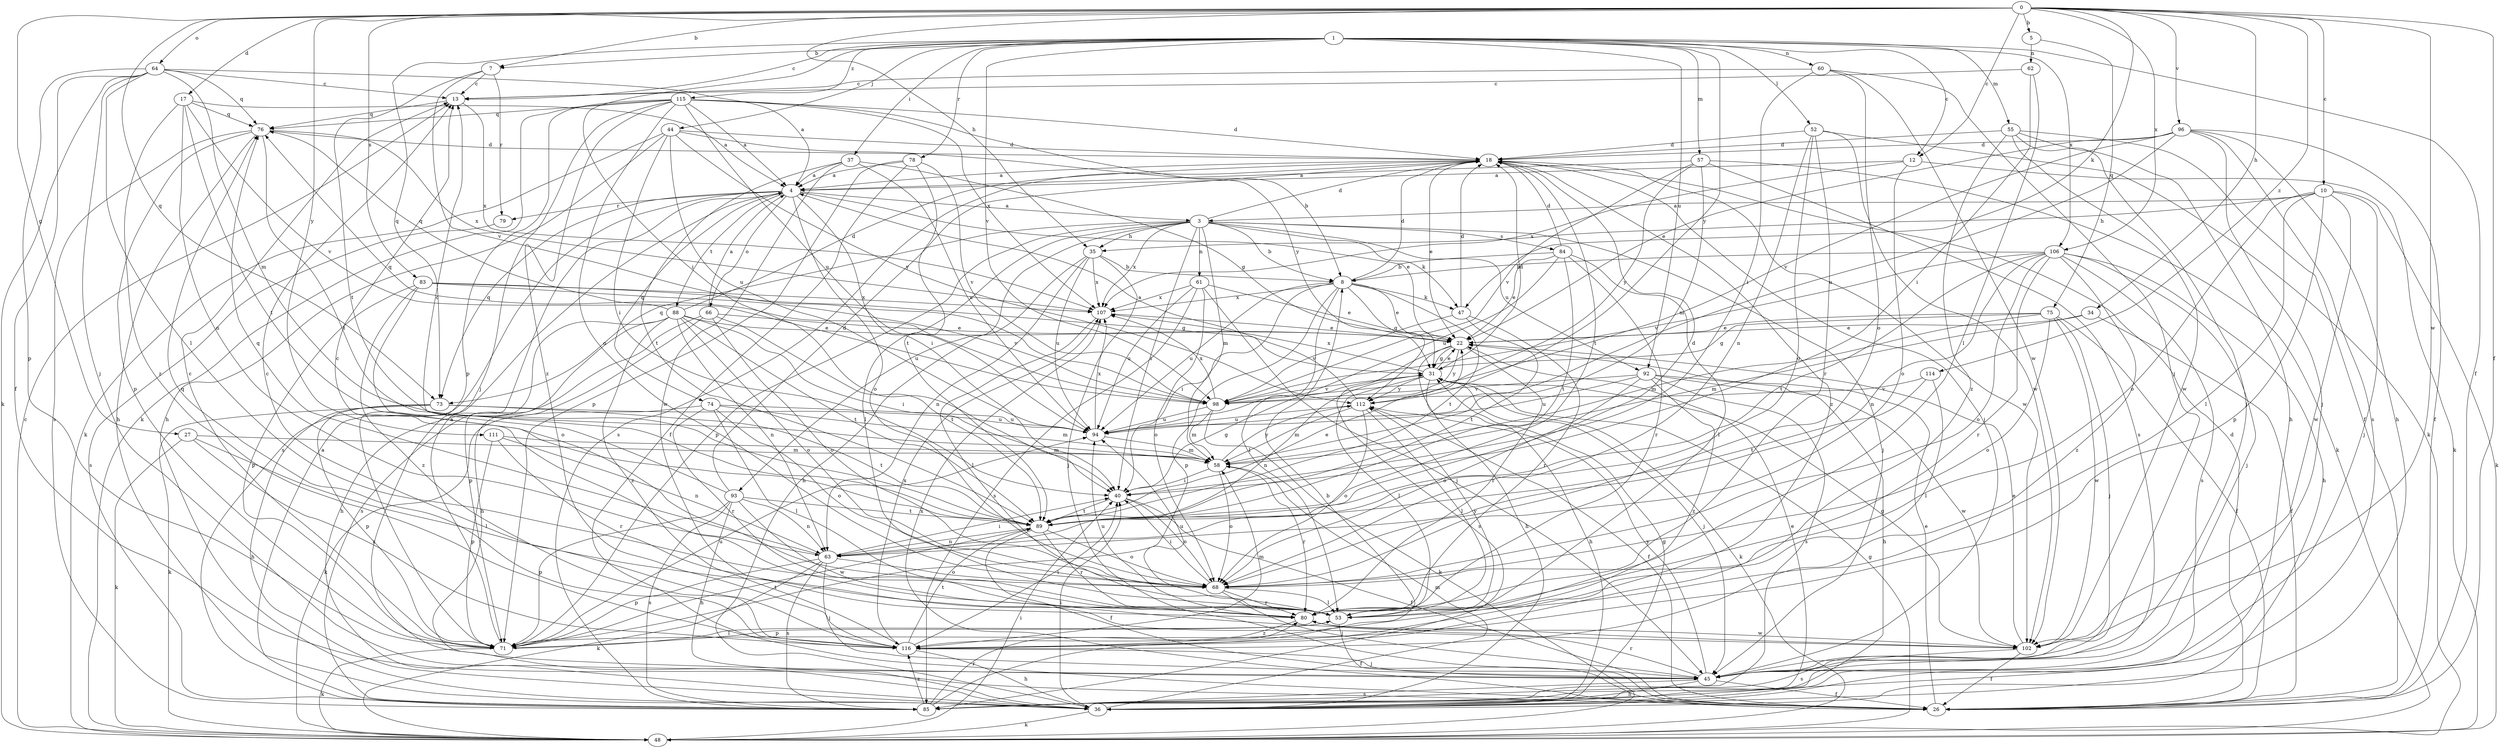 strict digraph  {
0;
1;
3;
4;
5;
7;
8;
10;
12;
13;
17;
18;
22;
26;
27;
31;
34;
35;
36;
37;
40;
44;
45;
47;
48;
52;
53;
55;
57;
58;
60;
61;
62;
63;
64;
66;
68;
71;
73;
74;
75;
76;
78;
79;
80;
83;
84;
85;
88;
89;
92;
93;
94;
96;
98;
102;
106;
107;
111;
112;
114;
115;
116;
0 -> 5  [label=b];
0 -> 7  [label=b];
0 -> 10  [label=c];
0 -> 12  [label=c];
0 -> 17  [label=d];
0 -> 26  [label=f];
0 -> 27  [label=g];
0 -> 34  [label=h];
0 -> 35  [label=h];
0 -> 47  [label=k];
0 -> 64  [label=o];
0 -> 73  [label=q];
0 -> 83  [label=s];
0 -> 96  [label=v];
0 -> 102  [label=w];
0 -> 106  [label=x];
0 -> 111  [label=y];
0 -> 114  [label=z];
1 -> 7  [label=b];
1 -> 12  [label=c];
1 -> 13  [label=c];
1 -> 26  [label=f];
1 -> 37  [label=i];
1 -> 40  [label=i];
1 -> 44  [label=j];
1 -> 52  [label=l];
1 -> 55  [label=m];
1 -> 57  [label=m];
1 -> 60  [label=n];
1 -> 73  [label=q];
1 -> 78  [label=r];
1 -> 92  [label=u];
1 -> 98  [label=v];
1 -> 106  [label=x];
1 -> 112  [label=y];
1 -> 115  [label=z];
3 -> 8  [label=b];
3 -> 18  [label=d];
3 -> 35  [label=h];
3 -> 40  [label=i];
3 -> 45  [label=j];
3 -> 47  [label=k];
3 -> 53  [label=l];
3 -> 58  [label=m];
3 -> 61  [label=n];
3 -> 71  [label=p];
3 -> 73  [label=q];
3 -> 84  [label=s];
3 -> 92  [label=u];
3 -> 93  [label=u];
3 -> 107  [label=x];
4 -> 3  [label=a];
4 -> 22  [label=e];
4 -> 40  [label=i];
4 -> 66  [label=o];
4 -> 68  [label=o];
4 -> 73  [label=q];
4 -> 74  [label=q];
4 -> 79  [label=r];
4 -> 85  [label=s];
4 -> 88  [label=t];
5 -> 62  [label=n];
5 -> 75  [label=q];
7 -> 13  [label=c];
7 -> 79  [label=r];
7 -> 89  [label=t];
7 -> 98  [label=v];
8 -> 18  [label=d];
8 -> 22  [label=e];
8 -> 31  [label=g];
8 -> 40  [label=i];
8 -> 47  [label=k];
8 -> 53  [label=l];
8 -> 71  [label=p];
8 -> 89  [label=t];
8 -> 94  [label=u];
8 -> 107  [label=x];
10 -> 3  [label=a];
10 -> 35  [label=h];
10 -> 45  [label=j];
10 -> 48  [label=k];
10 -> 53  [label=l];
10 -> 68  [label=o];
10 -> 71  [label=p];
10 -> 102  [label=w];
12 -> 4  [label=a];
12 -> 48  [label=k];
12 -> 68  [label=o];
12 -> 107  [label=x];
13 -> 76  [label=q];
13 -> 107  [label=x];
17 -> 4  [label=a];
17 -> 63  [label=n];
17 -> 76  [label=q];
17 -> 89  [label=t];
17 -> 98  [label=v];
17 -> 116  [label=z];
18 -> 4  [label=a];
18 -> 22  [label=e];
18 -> 45  [label=j];
18 -> 85  [label=s];
18 -> 89  [label=t];
18 -> 102  [label=w];
18 -> 116  [label=z];
22 -> 31  [label=g];
22 -> 36  [label=h];
22 -> 80  [label=r];
22 -> 85  [label=s];
22 -> 112  [label=y];
26 -> 18  [label=d];
26 -> 22  [label=e];
26 -> 107  [label=x];
27 -> 48  [label=k];
27 -> 53  [label=l];
27 -> 58  [label=m];
27 -> 116  [label=z];
31 -> 18  [label=d];
31 -> 22  [label=e];
31 -> 36  [label=h];
31 -> 45  [label=j];
31 -> 48  [label=k];
31 -> 53  [label=l];
31 -> 63  [label=n];
31 -> 98  [label=v];
31 -> 107  [label=x];
31 -> 112  [label=y];
34 -> 22  [label=e];
34 -> 26  [label=f];
34 -> 58  [label=m];
35 -> 8  [label=b];
35 -> 36  [label=h];
35 -> 45  [label=j];
35 -> 63  [label=n];
35 -> 94  [label=u];
35 -> 107  [label=x];
36 -> 22  [label=e];
36 -> 31  [label=g];
36 -> 40  [label=i];
36 -> 48  [label=k];
36 -> 58  [label=m];
37 -> 4  [label=a];
37 -> 31  [label=g];
37 -> 89  [label=t];
37 -> 94  [label=u];
37 -> 102  [label=w];
40 -> 26  [label=f];
40 -> 31  [label=g];
40 -> 68  [label=o];
40 -> 89  [label=t];
44 -> 8  [label=b];
44 -> 18  [label=d];
44 -> 36  [label=h];
44 -> 40  [label=i];
44 -> 48  [label=k];
44 -> 94  [label=u];
44 -> 112  [label=y];
45 -> 26  [label=f];
45 -> 36  [label=h];
45 -> 80  [label=r];
45 -> 85  [label=s];
45 -> 112  [label=y];
47 -> 18  [label=d];
47 -> 80  [label=r];
47 -> 89  [label=t];
47 -> 98  [label=v];
48 -> 13  [label=c];
48 -> 31  [label=g];
48 -> 40  [label=i];
52 -> 18  [label=d];
52 -> 48  [label=k];
52 -> 63  [label=n];
52 -> 68  [label=o];
52 -> 80  [label=r];
52 -> 102  [label=w];
53 -> 26  [label=f];
53 -> 71  [label=p];
53 -> 94  [label=u];
53 -> 112  [label=y];
55 -> 18  [label=d];
55 -> 26  [label=f];
55 -> 36  [label=h];
55 -> 45  [label=j];
55 -> 102  [label=w];
55 -> 116  [label=z];
57 -> 4  [label=a];
57 -> 48  [label=k];
57 -> 58  [label=m];
57 -> 85  [label=s];
57 -> 98  [label=v];
57 -> 112  [label=y];
58 -> 40  [label=i];
58 -> 68  [label=o];
58 -> 80  [label=r];
58 -> 112  [label=y];
60 -> 13  [label=c];
60 -> 40  [label=i];
60 -> 45  [label=j];
60 -> 68  [label=o];
60 -> 102  [label=w];
61 -> 22  [label=e];
61 -> 45  [label=j];
61 -> 68  [label=o];
61 -> 85  [label=s];
61 -> 94  [label=u];
61 -> 107  [label=x];
62 -> 13  [label=c];
62 -> 40  [label=i];
62 -> 53  [label=l];
63 -> 40  [label=i];
63 -> 45  [label=j];
63 -> 48  [label=k];
63 -> 68  [label=o];
63 -> 71  [label=p];
63 -> 76  [label=q];
63 -> 85  [label=s];
64 -> 4  [label=a];
64 -> 13  [label=c];
64 -> 26  [label=f];
64 -> 45  [label=j];
64 -> 48  [label=k];
64 -> 53  [label=l];
64 -> 58  [label=m];
64 -> 71  [label=p];
64 -> 76  [label=q];
66 -> 4  [label=a];
66 -> 22  [label=e];
66 -> 36  [label=h];
66 -> 68  [label=o];
66 -> 85  [label=s];
66 -> 89  [label=t];
68 -> 40  [label=i];
68 -> 45  [label=j];
68 -> 53  [label=l];
68 -> 80  [label=r];
71 -> 4  [label=a];
71 -> 13  [label=c];
71 -> 48  [label=k];
71 -> 53  [label=l];
71 -> 89  [label=t];
71 -> 94  [label=u];
73 -> 36  [label=h];
73 -> 48  [label=k];
73 -> 71  [label=p];
73 -> 89  [label=t];
73 -> 94  [label=u];
74 -> 48  [label=k];
74 -> 53  [label=l];
74 -> 58  [label=m];
74 -> 68  [label=o];
74 -> 80  [label=r];
74 -> 94  [label=u];
75 -> 22  [label=e];
75 -> 26  [label=f];
75 -> 31  [label=g];
75 -> 45  [label=j];
75 -> 58  [label=m];
75 -> 68  [label=o];
75 -> 102  [label=w];
76 -> 18  [label=d];
76 -> 36  [label=h];
76 -> 71  [label=p];
76 -> 85  [label=s];
76 -> 89  [label=t];
76 -> 107  [label=x];
78 -> 4  [label=a];
78 -> 26  [label=f];
78 -> 71  [label=p];
78 -> 89  [label=t];
78 -> 98  [label=v];
79 -> 85  [label=s];
80 -> 13  [label=c];
80 -> 94  [label=u];
80 -> 102  [label=w];
80 -> 116  [label=z];
83 -> 31  [label=g];
83 -> 68  [label=o];
83 -> 71  [label=p];
83 -> 98  [label=v];
83 -> 107  [label=x];
83 -> 116  [label=z];
84 -> 8  [label=b];
84 -> 18  [label=d];
84 -> 22  [label=e];
84 -> 53  [label=l];
84 -> 80  [label=r];
84 -> 89  [label=t];
84 -> 94  [label=u];
85 -> 4  [label=a];
85 -> 8  [label=b];
85 -> 80  [label=r];
85 -> 116  [label=z];
88 -> 18  [label=d];
88 -> 22  [label=e];
88 -> 36  [label=h];
88 -> 40  [label=i];
88 -> 63  [label=n];
88 -> 68  [label=o];
88 -> 71  [label=p];
88 -> 76  [label=q];
88 -> 89  [label=t];
88 -> 116  [label=z];
89 -> 18  [label=d];
89 -> 22  [label=e];
89 -> 26  [label=f];
89 -> 63  [label=n];
89 -> 68  [label=o];
89 -> 80  [label=r];
92 -> 36  [label=h];
92 -> 68  [label=o];
92 -> 85  [label=s];
92 -> 94  [label=u];
92 -> 98  [label=v];
92 -> 102  [label=w];
92 -> 116  [label=z];
93 -> 13  [label=c];
93 -> 18  [label=d];
93 -> 36  [label=h];
93 -> 63  [label=n];
93 -> 71  [label=p];
93 -> 85  [label=s];
93 -> 89  [label=t];
93 -> 102  [label=w];
94 -> 58  [label=m];
94 -> 107  [label=x];
96 -> 18  [label=d];
96 -> 22  [label=e];
96 -> 26  [label=f];
96 -> 36  [label=h];
96 -> 45  [label=j];
96 -> 85  [label=s];
96 -> 94  [label=u];
96 -> 98  [label=v];
98 -> 48  [label=k];
98 -> 58  [label=m];
98 -> 76  [label=q];
98 -> 94  [label=u];
98 -> 107  [label=x];
102 -> 22  [label=e];
102 -> 26  [label=f];
102 -> 31  [label=g];
102 -> 85  [label=s];
106 -> 8  [label=b];
106 -> 36  [label=h];
106 -> 45  [label=j];
106 -> 63  [label=n];
106 -> 68  [label=o];
106 -> 80  [label=r];
106 -> 85  [label=s];
106 -> 89  [label=t];
106 -> 98  [label=v];
106 -> 116  [label=z];
107 -> 22  [label=e];
107 -> 53  [label=l];
111 -> 58  [label=m];
111 -> 63  [label=n];
111 -> 71  [label=p];
111 -> 80  [label=r];
112 -> 4  [label=a];
112 -> 26  [label=f];
112 -> 53  [label=l];
112 -> 58  [label=m];
112 -> 68  [label=o];
112 -> 94  [label=u];
114 -> 53  [label=l];
114 -> 89  [label=t];
114 -> 98  [label=v];
115 -> 4  [label=a];
115 -> 18  [label=d];
115 -> 45  [label=j];
115 -> 48  [label=k];
115 -> 68  [label=o];
115 -> 71  [label=p];
115 -> 76  [label=q];
115 -> 94  [label=u];
115 -> 107  [label=x];
115 -> 112  [label=y];
115 -> 116  [label=z];
116 -> 13  [label=c];
116 -> 36  [label=h];
116 -> 40  [label=i];
116 -> 45  [label=j];
116 -> 58  [label=m];
116 -> 76  [label=q];
116 -> 89  [label=t];
116 -> 107  [label=x];
}
